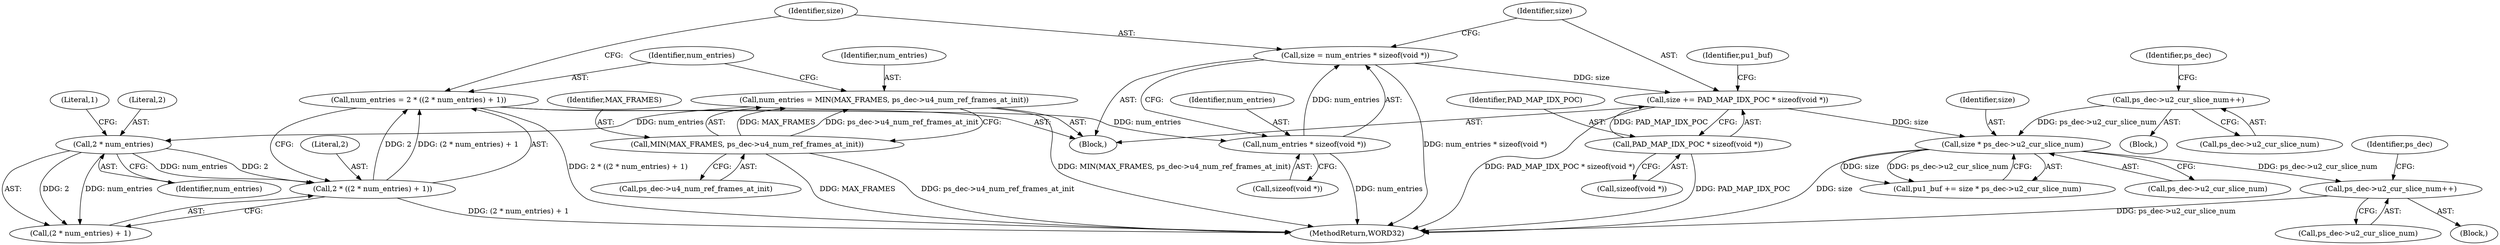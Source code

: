 digraph "0_Android_4a524d3a8ae9aa20c36430008e6bd429443f8f1d_1@pointer" {
"1001236" [label="(Call,ps_dec->u2_cur_slice_num++)"];
"1000763" [label="(Call,size * ps_dec->u2_cur_slice_num)"];
"1000748" [label="(Call,size += PAD_MAP_IDX_POC * sizeof(void *))"];
"1000750" [label="(Call,PAD_MAP_IDX_POC * sizeof(void *))"];
"1000742" [label="(Call,size = num_entries * sizeof(void *))"];
"1000744" [label="(Call,num_entries * sizeof(void *))"];
"1000733" [label="(Call,num_entries = 2 * ((2 * num_entries) + 1))"];
"1000735" [label="(Call,2 * ((2 * num_entries) + 1))"];
"1000738" [label="(Call,2 * num_entries)"];
"1000726" [label="(Call,num_entries = MIN(MAX_FRAMES, ps_dec->u4_num_ref_frames_at_init))"];
"1000728" [label="(Call,MIN(MAX_FRAMES, ps_dec->u4_num_ref_frames_at_init))"];
"1000687" [label="(Call,ps_dec->u2_cur_slice_num++)"];
"1000752" [label="(Call,sizeof(void *))"];
"1000761" [label="(Call,pu1_buf += size * ps_dec->u2_cur_slice_num)"];
"1001236" [label="(Call,ps_dec->u2_cur_slice_num++)"];
"1000734" [label="(Identifier,num_entries)"];
"1001243" [label="(Identifier,ps_dec)"];
"1000748" [label="(Call,size += PAD_MAP_IDX_POC * sizeof(void *))"];
"1000737" [label="(Call,(2 * num_entries) + 1)"];
"1001284" [label="(MethodReturn,WORD32)"];
"1000740" [label="(Identifier,num_entries)"];
"1000727" [label="(Identifier,num_entries)"];
"1000722" [label="(Block,)"];
"1000744" [label="(Call,num_entries * sizeof(void *))"];
"1000745" [label="(Identifier,num_entries)"];
"1000750" [label="(Call,PAD_MAP_IDX_POC * sizeof(void *))"];
"1000730" [label="(Call,ps_dec->u4_num_ref_frames_at_init)"];
"1000693" [label="(Identifier,ps_dec)"];
"1000728" [label="(Call,MIN(MAX_FRAMES, ps_dec->u4_num_ref_frames_at_init))"];
"1000726" [label="(Call,num_entries = MIN(MAX_FRAMES, ps_dec->u4_num_ref_frames_at_init))"];
"1000746" [label="(Call,sizeof(void *))"];
"1000755" [label="(Identifier,pu1_buf)"];
"1000738" [label="(Call,2 * num_entries)"];
"1000765" [label="(Call,ps_dec->u2_cur_slice_num)"];
"1000687" [label="(Call,ps_dec->u2_cur_slice_num++)"];
"1000739" [label="(Literal,2)"];
"1000735" [label="(Call,2 * ((2 * num_entries) + 1))"];
"1001237" [label="(Call,ps_dec->u2_cur_slice_num)"];
"1000764" [label="(Identifier,size)"];
"1000749" [label="(Identifier,size)"];
"1000741" [label="(Literal,1)"];
"1000733" [label="(Call,num_entries = 2 * ((2 * num_entries) + 1))"];
"1000736" [label="(Literal,2)"];
"1000742" [label="(Call,size = num_entries * sizeof(void *))"];
"1000763" [label="(Call,size * ps_dec->u2_cur_slice_num)"];
"1000486" [label="(Block,)"];
"1000688" [label="(Call,ps_dec->u2_cur_slice_num)"];
"1000743" [label="(Identifier,size)"];
"1000751" [label="(Identifier,PAD_MAP_IDX_POC)"];
"1000729" [label="(Identifier,MAX_FRAMES)"];
"1000136" [label="(Block,)"];
"1001236" -> "1000136"  [label="AST: "];
"1001236" -> "1001237"  [label="CFG: "];
"1001237" -> "1001236"  [label="AST: "];
"1001243" -> "1001236"  [label="CFG: "];
"1001236" -> "1001284"  [label="DDG: ps_dec->u2_cur_slice_num"];
"1000763" -> "1001236"  [label="DDG: ps_dec->u2_cur_slice_num"];
"1000763" -> "1000761"  [label="AST: "];
"1000763" -> "1000765"  [label="CFG: "];
"1000764" -> "1000763"  [label="AST: "];
"1000765" -> "1000763"  [label="AST: "];
"1000761" -> "1000763"  [label="CFG: "];
"1000763" -> "1001284"  [label="DDG: size"];
"1000763" -> "1000761"  [label="DDG: size"];
"1000763" -> "1000761"  [label="DDG: ps_dec->u2_cur_slice_num"];
"1000748" -> "1000763"  [label="DDG: size"];
"1000687" -> "1000763"  [label="DDG: ps_dec->u2_cur_slice_num"];
"1000748" -> "1000722"  [label="AST: "];
"1000748" -> "1000750"  [label="CFG: "];
"1000749" -> "1000748"  [label="AST: "];
"1000750" -> "1000748"  [label="AST: "];
"1000755" -> "1000748"  [label="CFG: "];
"1000748" -> "1001284"  [label="DDG: PAD_MAP_IDX_POC * sizeof(void *)"];
"1000750" -> "1000748"  [label="DDG: PAD_MAP_IDX_POC"];
"1000742" -> "1000748"  [label="DDG: size"];
"1000750" -> "1000752"  [label="CFG: "];
"1000751" -> "1000750"  [label="AST: "];
"1000752" -> "1000750"  [label="AST: "];
"1000750" -> "1001284"  [label="DDG: PAD_MAP_IDX_POC"];
"1000742" -> "1000722"  [label="AST: "];
"1000742" -> "1000744"  [label="CFG: "];
"1000743" -> "1000742"  [label="AST: "];
"1000744" -> "1000742"  [label="AST: "];
"1000749" -> "1000742"  [label="CFG: "];
"1000742" -> "1001284"  [label="DDG: num_entries * sizeof(void *)"];
"1000744" -> "1000742"  [label="DDG: num_entries"];
"1000744" -> "1000746"  [label="CFG: "];
"1000745" -> "1000744"  [label="AST: "];
"1000746" -> "1000744"  [label="AST: "];
"1000744" -> "1001284"  [label="DDG: num_entries"];
"1000733" -> "1000744"  [label="DDG: num_entries"];
"1000733" -> "1000722"  [label="AST: "];
"1000733" -> "1000735"  [label="CFG: "];
"1000734" -> "1000733"  [label="AST: "];
"1000735" -> "1000733"  [label="AST: "];
"1000743" -> "1000733"  [label="CFG: "];
"1000733" -> "1001284"  [label="DDG: 2 * ((2 * num_entries) + 1)"];
"1000735" -> "1000733"  [label="DDG: 2"];
"1000735" -> "1000733"  [label="DDG: (2 * num_entries) + 1"];
"1000735" -> "1000737"  [label="CFG: "];
"1000736" -> "1000735"  [label="AST: "];
"1000737" -> "1000735"  [label="AST: "];
"1000735" -> "1001284"  [label="DDG: (2 * num_entries) + 1"];
"1000738" -> "1000735"  [label="DDG: 2"];
"1000738" -> "1000735"  [label="DDG: num_entries"];
"1000738" -> "1000737"  [label="AST: "];
"1000738" -> "1000740"  [label="CFG: "];
"1000739" -> "1000738"  [label="AST: "];
"1000740" -> "1000738"  [label="AST: "];
"1000741" -> "1000738"  [label="CFG: "];
"1000738" -> "1000737"  [label="DDG: 2"];
"1000738" -> "1000737"  [label="DDG: num_entries"];
"1000726" -> "1000738"  [label="DDG: num_entries"];
"1000726" -> "1000722"  [label="AST: "];
"1000726" -> "1000728"  [label="CFG: "];
"1000727" -> "1000726"  [label="AST: "];
"1000728" -> "1000726"  [label="AST: "];
"1000734" -> "1000726"  [label="CFG: "];
"1000726" -> "1001284"  [label="DDG: MIN(MAX_FRAMES, ps_dec->u4_num_ref_frames_at_init)"];
"1000728" -> "1000726"  [label="DDG: MAX_FRAMES"];
"1000728" -> "1000726"  [label="DDG: ps_dec->u4_num_ref_frames_at_init"];
"1000728" -> "1000730"  [label="CFG: "];
"1000729" -> "1000728"  [label="AST: "];
"1000730" -> "1000728"  [label="AST: "];
"1000728" -> "1001284"  [label="DDG: ps_dec->u4_num_ref_frames_at_init"];
"1000728" -> "1001284"  [label="DDG: MAX_FRAMES"];
"1000687" -> "1000486"  [label="AST: "];
"1000687" -> "1000688"  [label="CFG: "];
"1000688" -> "1000687"  [label="AST: "];
"1000693" -> "1000687"  [label="CFG: "];
}
